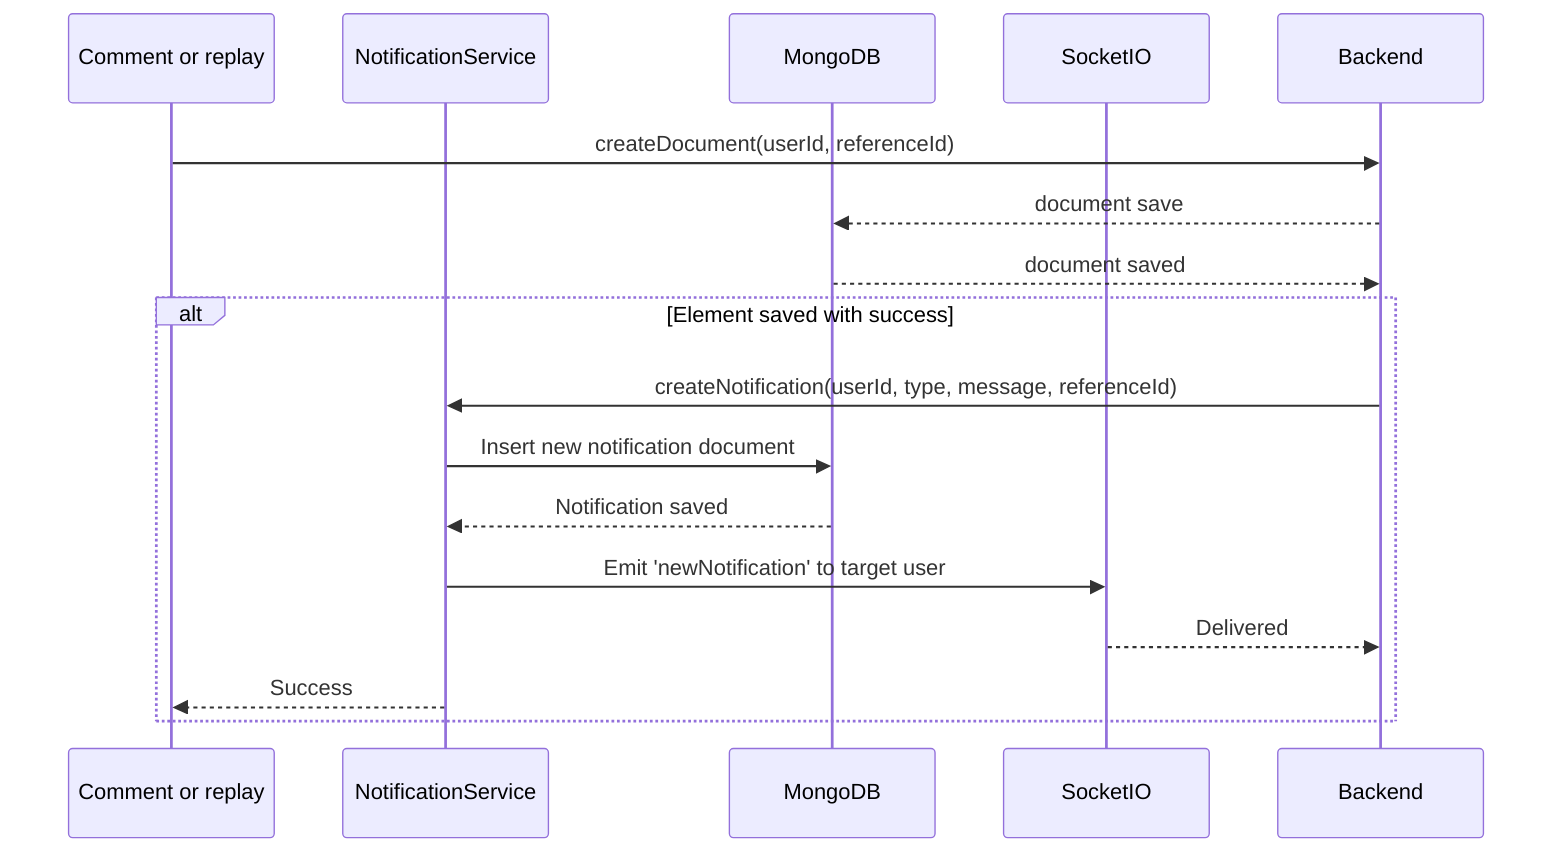 sequenceDiagram
    participant ElementService as Comment or replay
    participant NotificationService
    participant MongoDB
    participant SocketIO

    %% When a comment or reply is created

    ElementService->>Backend: createDocument(userId, referenceId)

    Backend-->> MongoDB: document save
    MongoDB-->> Backend: document saved

    alt Element saved with success
        %% Step 1: Validate notification payload
        Backend->>NotificationService: createNotification(userId, type, message, referenceId)
        %% Step 2: Save notification in MongoDB
        NotificationService->>MongoDB: Insert new notification document
        MongoDB-->>NotificationService: Notification saved
        %% Step 3: Emit real-time notification via Socket.IO
        NotificationService->>SocketIO: Emit 'newNotification' to target user
        SocketIO-->>Backend: Delivered
        NotificationService-->>ElementService: Success
    end